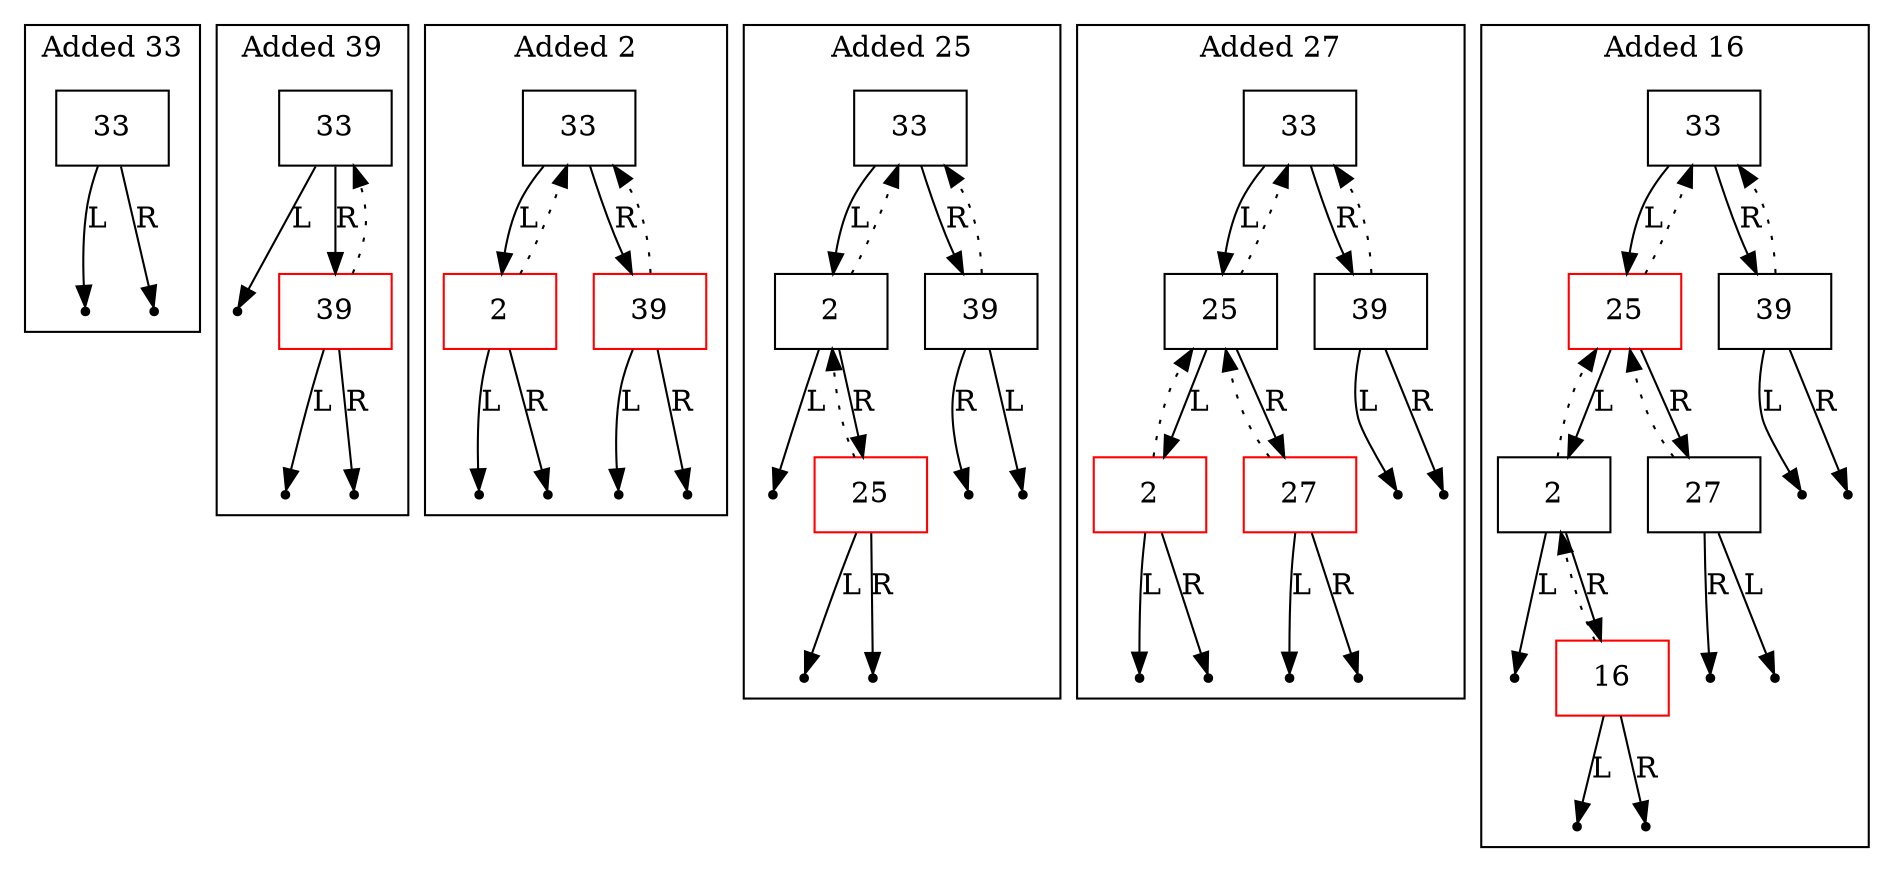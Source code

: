 digraph {
subgraph "cluster_Added 33_count_1"{
label ="Added 33";
"cluster_Added 33_count_1_data_33"[shape=record color=black label="{33}"];
"cluster_Added 33_count_1_data_33_leftNull" [label=Null shape=point color=black];
"cluster_Added 33_count_1_data_33_rightNull" [label=Null shape=point color=black];

"cluster_Added 33_count_1_data_33" -> "cluster_Added 33_count_1_data_33_leftNull"[label=L];
"cluster_Added 33_count_1_data_33" -> "cluster_Added 33_count_1_data_33_rightNull"[label=R];

}
subgraph "cluster_Added 39_count_2"{
label ="Added 39";
"cluster_Added 39_count_2_data_33"[shape=record color=black label="{33}"];
"cluster_Added 39_count_2_data_33_leftNull" [label=Null shape=point color=black];
"cluster_Added 39_count_2_data_39"[shape=record color=red label="{39}"];
"cluster_Added 39_count_2_data_39_leftNull" [label=Null shape=point color=black];
"cluster_Added 39_count_2_data_39_rightNull" [label=Null shape=point color=black];

"cluster_Added 39_count_2_data_33" -> "cluster_Added 39_count_2_data_33_leftNull"[label=L];
"cluster_Added 39_count_2_data_33" -> "cluster_Added 39_count_2_data_39"[label=R];
"cluster_Added 39_count_2_data_39" -> "cluster_Added 39_count_2_data_33"[style=dotted];
"cluster_Added 39_count_2_data_39" -> "cluster_Added 39_count_2_data_39_leftNull"[label=L];
"cluster_Added 39_count_2_data_39" -> "cluster_Added 39_count_2_data_39_rightNull"[label=R];

}
subgraph "cluster_Added 2_count_3"{
label ="Added 2";
"cluster_Added 2_count_3_data_33"[shape=record color=black label="{33}"];
"cluster_Added 2_count_3_data_2"[shape=record color=red label="{2}"];
"cluster_Added 2_count_3_data_2_leftNull" [label=Null shape=point color=black];
"cluster_Added 2_count_3_data_2_rightNull" [label=Null shape=point color=black];
"cluster_Added 2_count_3_data_39"[shape=record color=red label="{39}"];
"cluster_Added 2_count_3_data_39_leftNull" [label=Null shape=point color=black];
"cluster_Added 2_count_3_data_39_rightNull" [label=Null shape=point color=black];

"cluster_Added 2_count_3_data_33" -> "cluster_Added 2_count_3_data_2"[label=L];
"cluster_Added 2_count_3_data_33" -> "cluster_Added 2_count_3_data_39"[label=R];
"cluster_Added 2_count_3_data_2" -> "cluster_Added 2_count_3_data_33"[style=dotted];
"cluster_Added 2_count_3_data_2" -> "cluster_Added 2_count_3_data_2_leftNull"[label=L];
"cluster_Added 2_count_3_data_2" -> "cluster_Added 2_count_3_data_2_rightNull"[label=R];
"cluster_Added 2_count_3_data_39" -> "cluster_Added 2_count_3_data_33"[style=dotted];
"cluster_Added 2_count_3_data_39" -> "cluster_Added 2_count_3_data_39_leftNull"[label=L];
"cluster_Added 2_count_3_data_39" -> "cluster_Added 2_count_3_data_39_rightNull"[label=R];

}
subgraph "cluster_Added 25_count_4"{
label ="Added 25";
"cluster_Added 25_count_4_data_33"[shape=record color=black label="{33}"];
"cluster_Added 25_count_4_data_2"[shape=record color=black label="{2}"];
"cluster_Added 25_count_4_data_2_leftNull" [label=Null shape=point color=black];
"cluster_Added 25_count_4_data_25"[shape=record color=red label="{25}"];
"cluster_Added 25_count_4_data_25_leftNull" [label=Null shape=point color=black];
"cluster_Added 25_count_4_data_25_rightNull" [label=Null shape=point color=black];
"cluster_Added 25_count_4_data_39"[shape=record color=black label="{39}"];
"cluster_Added 25_count_4_data_39_leftNull" [label=Null shape=point color=black];
"cluster_Added 25_count_4_data_39_rightNull" [label=Null shape=point color=black];

"cluster_Added 25_count_4_data_33" -> "cluster_Added 25_count_4_data_2"[label=L];
"cluster_Added 25_count_4_data_33" -> "cluster_Added 25_count_4_data_39"[label=R];
"cluster_Added 25_count_4_data_2" -> "cluster_Added 25_count_4_data_33"[style=dotted];
"cluster_Added 25_count_4_data_2" -> "cluster_Added 25_count_4_data_2_leftNull"[label=L];
"cluster_Added 25_count_4_data_2" -> "cluster_Added 25_count_4_data_25"[label=R];
"cluster_Added 25_count_4_data_25" -> "cluster_Added 25_count_4_data_2"[style=dotted];
"cluster_Added 25_count_4_data_25" -> "cluster_Added 25_count_4_data_25_leftNull"[label=L];
"cluster_Added 25_count_4_data_25" -> "cluster_Added 25_count_4_data_25_rightNull"[label=R];
"cluster_Added 25_count_4_data_39" -> "cluster_Added 25_count_4_data_33"[style=dotted];
"cluster_Added 25_count_4_data_39" -> "cluster_Added 25_count_4_data_39_leftNull"[label=L];
"cluster_Added 25_count_4_data_39" -> "cluster_Added 25_count_4_data_39_rightNull"[label=R];

}
subgraph "cluster_Added 27_count_5"{
label ="Added 27";
"cluster_Added 27_count_5_data_33"[shape=record color=black label="{33}"];
"cluster_Added 27_count_5_data_25"[shape=record color=black label="{25}"];
"cluster_Added 27_count_5_data_2"[shape=record color=red label="{2}"];
"cluster_Added 27_count_5_data_2_leftNull" [label=Null shape=point color=black];
"cluster_Added 27_count_5_data_2_rightNull" [label=Null shape=point color=black];
"cluster_Added 27_count_5_data_27"[shape=record color=red label="{27}"];
"cluster_Added 27_count_5_data_27_leftNull" [label=Null shape=point color=black];
"cluster_Added 27_count_5_data_27_rightNull" [label=Null shape=point color=black];
"cluster_Added 27_count_5_data_39"[shape=record color=black label="{39}"];
"cluster_Added 27_count_5_data_39_leftNull" [label=Null shape=point color=black];
"cluster_Added 27_count_5_data_39_rightNull" [label=Null shape=point color=black];

"cluster_Added 27_count_5_data_33" -> "cluster_Added 27_count_5_data_25"[label=L];
"cluster_Added 27_count_5_data_33" -> "cluster_Added 27_count_5_data_39"[label=R];
"cluster_Added 27_count_5_data_25" -> "cluster_Added 27_count_5_data_33"[style=dotted];
"cluster_Added 27_count_5_data_25" -> "cluster_Added 27_count_5_data_2"[label=L];
"cluster_Added 27_count_5_data_25" -> "cluster_Added 27_count_5_data_27"[label=R];
"cluster_Added 27_count_5_data_2" -> "cluster_Added 27_count_5_data_25"[style=dotted];
"cluster_Added 27_count_5_data_2" -> "cluster_Added 27_count_5_data_2_leftNull"[label=L];
"cluster_Added 27_count_5_data_2" -> "cluster_Added 27_count_5_data_2_rightNull"[label=R];
"cluster_Added 27_count_5_data_27" -> "cluster_Added 27_count_5_data_25"[style=dotted];
"cluster_Added 27_count_5_data_27" -> "cluster_Added 27_count_5_data_27_leftNull"[label=L];
"cluster_Added 27_count_5_data_27" -> "cluster_Added 27_count_5_data_27_rightNull"[label=R];
"cluster_Added 27_count_5_data_39" -> "cluster_Added 27_count_5_data_33"[style=dotted];
"cluster_Added 27_count_5_data_39" -> "cluster_Added 27_count_5_data_39_leftNull"[label=L];
"cluster_Added 27_count_5_data_39" -> "cluster_Added 27_count_5_data_39_rightNull"[label=R];

}
subgraph "cluster_Added 16_count_6"{
label ="Added 16";
"cluster_Added 16_count_6_data_33"[shape=record color=black label="{33}"];
"cluster_Added 16_count_6_data_25"[shape=record color=red label="{25}"];
"cluster_Added 16_count_6_data_2"[shape=record color=black label="{2}"];
"cluster_Added 16_count_6_data_2_leftNull" [label=Null shape=point color=black];
"cluster_Added 16_count_6_data_16"[shape=record color=red label="{16}"];
"cluster_Added 16_count_6_data_16_leftNull" [label=Null shape=point color=black];
"cluster_Added 16_count_6_data_16_rightNull" [label=Null shape=point color=black];
"cluster_Added 16_count_6_data_27"[shape=record color=black label="{27}"];
"cluster_Added 16_count_6_data_27_leftNull" [label=Null shape=point color=black];
"cluster_Added 16_count_6_data_27_rightNull" [label=Null shape=point color=black];
"cluster_Added 16_count_6_data_39"[shape=record color=black label="{39}"];
"cluster_Added 16_count_6_data_39_leftNull" [label=Null shape=point color=black];
"cluster_Added 16_count_6_data_39_rightNull" [label=Null shape=point color=black];

"cluster_Added 16_count_6_data_33" -> "cluster_Added 16_count_6_data_25"[label=L];
"cluster_Added 16_count_6_data_33" -> "cluster_Added 16_count_6_data_39"[label=R];
"cluster_Added 16_count_6_data_25" -> "cluster_Added 16_count_6_data_33"[style=dotted];
"cluster_Added 16_count_6_data_25" -> "cluster_Added 16_count_6_data_2"[label=L];
"cluster_Added 16_count_6_data_25" -> "cluster_Added 16_count_6_data_27"[label=R];
"cluster_Added 16_count_6_data_2" -> "cluster_Added 16_count_6_data_25"[style=dotted];
"cluster_Added 16_count_6_data_2" -> "cluster_Added 16_count_6_data_2_leftNull"[label=L];
"cluster_Added 16_count_6_data_2" -> "cluster_Added 16_count_6_data_16"[label=R];
"cluster_Added 16_count_6_data_16" -> "cluster_Added 16_count_6_data_2"[style=dotted];
"cluster_Added 16_count_6_data_16" -> "cluster_Added 16_count_6_data_16_leftNull"[label=L];
"cluster_Added 16_count_6_data_16" -> "cluster_Added 16_count_6_data_16_rightNull"[label=R];
"cluster_Added 16_count_6_data_27" -> "cluster_Added 16_count_6_data_25"[style=dotted];
"cluster_Added 16_count_6_data_27" -> "cluster_Added 16_count_6_data_27_leftNull"[label=L];
"cluster_Added 16_count_6_data_27" -> "cluster_Added 16_count_6_data_27_rightNull"[label=R];
"cluster_Added 16_count_6_data_39" -> "cluster_Added 16_count_6_data_33"[style=dotted];
"cluster_Added 16_count_6_data_39" -> "cluster_Added 16_count_6_data_39_leftNull"[label=L];
"cluster_Added 16_count_6_data_39" -> "cluster_Added 16_count_6_data_39_rightNull"[label=R];

}
label = "";}
